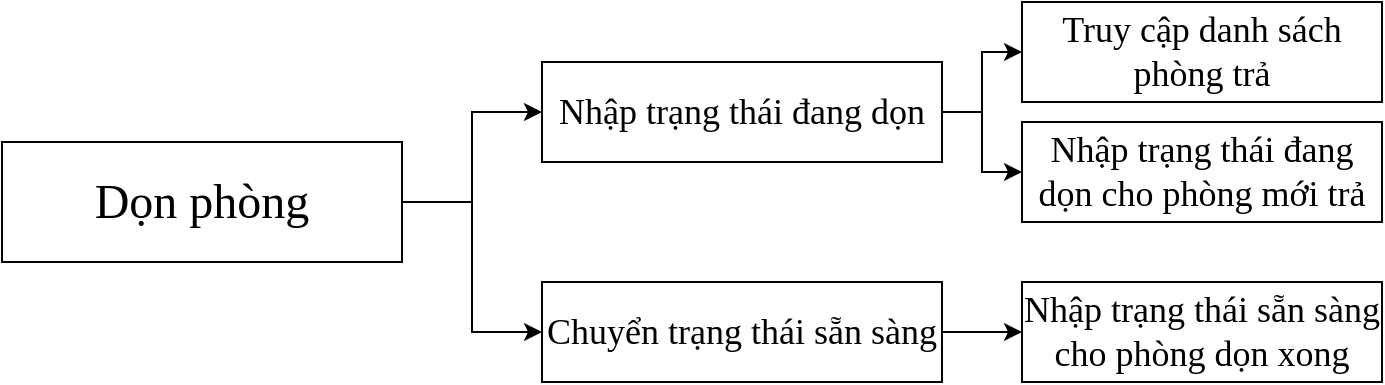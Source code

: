 <mxfile version="15.9.4" type="device"><diagram id="PCE1Lp-qpFdZCgH6HSP_" name="Page-1"><mxGraphModel dx="1422" dy="754" grid="0" gridSize="10" guides="1" tooltips="1" connect="1" arrows="1" fold="1" page="0" pageScale="1" pageWidth="827" pageHeight="1169" math="0" shadow="0"><root><mxCell id="0"/><mxCell id="1" parent="0"/><mxCell id="OBACJGotQd39XznpEzuJ-1" style="edgeStyle=orthogonalEdgeStyle;rounded=0;orthogonalLoop=1;jettySize=auto;html=1;exitX=1;exitY=0.5;exitDx=0;exitDy=0;entryX=0;entryY=0.5;entryDx=0;entryDy=0;fontFamily=Times New Roman;fontSize=18;" parent="1" source="OBACJGotQd39XznpEzuJ-5" target="OBACJGotQd39XznpEzuJ-8" edge="1"><mxGeometry relative="1" as="geometry"/></mxCell><mxCell id="OBACJGotQd39XznpEzuJ-2" style="edgeStyle=orthogonalEdgeStyle;rounded=0;orthogonalLoop=1;jettySize=auto;html=1;exitX=1;exitY=0.5;exitDx=0;exitDy=0;entryX=0;entryY=0.5;entryDx=0;entryDy=0;fontFamily=Times New Roman;fontSize=18;" parent="1" source="OBACJGotQd39XznpEzuJ-5" target="OBACJGotQd39XznpEzuJ-12" edge="1"><mxGeometry relative="1" as="geometry"/></mxCell><mxCell id="OBACJGotQd39XznpEzuJ-5" value="&lt;font style=&quot;font-size: 24px&quot;&gt;Dọn phòng&lt;/font&gt;" style="rounded=0;whiteSpace=wrap;html=1;fontFamily=Times New Roman;fontSize=18;" parent="1" vertex="1"><mxGeometry x="60" y="90" width="200" height="60" as="geometry"/></mxCell><mxCell id="OBACJGotQd39XznpEzuJ-6" style="edgeStyle=orthogonalEdgeStyle;rounded=0;orthogonalLoop=1;jettySize=auto;html=1;exitX=1;exitY=0.5;exitDx=0;exitDy=0;entryX=0;entryY=0.5;entryDx=0;entryDy=0;fontFamily=Times New Roman;fontSize=18;" parent="1" source="OBACJGotQd39XznpEzuJ-8" target="OBACJGotQd39XznpEzuJ-19" edge="1"><mxGeometry relative="1" as="geometry"/></mxCell><mxCell id="OBACJGotQd39XznpEzuJ-7" style="edgeStyle=orthogonalEdgeStyle;rounded=0;orthogonalLoop=1;jettySize=auto;html=1;exitX=1;exitY=0.5;exitDx=0;exitDy=0;entryX=0;entryY=0.5;entryDx=0;entryDy=0;fontFamily=Times New Roman;fontSize=18;" parent="1" source="OBACJGotQd39XznpEzuJ-8" target="OBACJGotQd39XznpEzuJ-27" edge="1"><mxGeometry relative="1" as="geometry"/></mxCell><mxCell id="OBACJGotQd39XznpEzuJ-8" value="&lt;font&gt;&lt;font style=&quot;font-size: 18px&quot;&gt;Nhập trạng thái đang dọn&lt;/font&gt;&lt;br&gt;&lt;/font&gt;" style="rounded=0;whiteSpace=wrap;html=1;fontFamily=Times New Roman;fontSize=18;" parent="1" vertex="1"><mxGeometry x="330" y="50" width="200" height="50" as="geometry"/></mxCell><mxCell id="OBACJGotQd39XznpEzuJ-9" style="edgeStyle=orthogonalEdgeStyle;rounded=0;orthogonalLoop=1;jettySize=auto;html=1;exitX=1;exitY=0.5;exitDx=0;exitDy=0;entryX=0;entryY=0.5;entryDx=0;entryDy=0;fontFamily=Times New Roman;fontSize=18;" parent="1" source="OBACJGotQd39XznpEzuJ-12" target="OBACJGotQd39XznpEzuJ-20" edge="1"><mxGeometry relative="1" as="geometry"/></mxCell><mxCell id="OBACJGotQd39XznpEzuJ-12" value="&lt;font&gt;&lt;font style=&quot;font-size: 18px&quot;&gt;Chuyển trạng thái sẵn sàng&lt;/font&gt;&lt;br&gt;&lt;/font&gt;" style="rounded=0;whiteSpace=wrap;html=1;fontFamily=Times New Roman;fontSize=18;" parent="1" vertex="1"><mxGeometry x="330" y="160" width="200" height="50" as="geometry"/></mxCell><mxCell id="OBACJGotQd39XznpEzuJ-19" value="&lt;font&gt;&lt;font style=&quot;font-size: 18px&quot;&gt;Truy cập danh sách phòng trả&lt;/font&gt;&lt;br&gt;&lt;/font&gt;" style="rounded=0;whiteSpace=wrap;html=1;fontFamily=Times New Roman;fontSize=18;" parent="1" vertex="1"><mxGeometry x="570" y="20" width="180" height="50" as="geometry"/></mxCell><mxCell id="OBACJGotQd39XznpEzuJ-20" value="&lt;font&gt;Nhập trạng thái sẵn sàng cho phòng dọn xong&lt;br&gt;&lt;/font&gt;" style="rounded=0;whiteSpace=wrap;html=1;fontFamily=Times New Roman;fontSize=18;" parent="1" vertex="1"><mxGeometry x="570" y="160" width="180" height="50" as="geometry"/></mxCell><mxCell id="OBACJGotQd39XznpEzuJ-27" value="&lt;font&gt;&lt;font style=&quot;font-size: 18px&quot;&gt;Nhập trạng thái đang dọn cho phòng mới trả&lt;/font&gt;&lt;br&gt;&lt;/font&gt;" style="rounded=0;whiteSpace=wrap;html=1;fontFamily=Times New Roman;fontSize=18;" parent="1" vertex="1"><mxGeometry x="570" y="80" width="180" height="50" as="geometry"/></mxCell></root></mxGraphModel></diagram></mxfile>